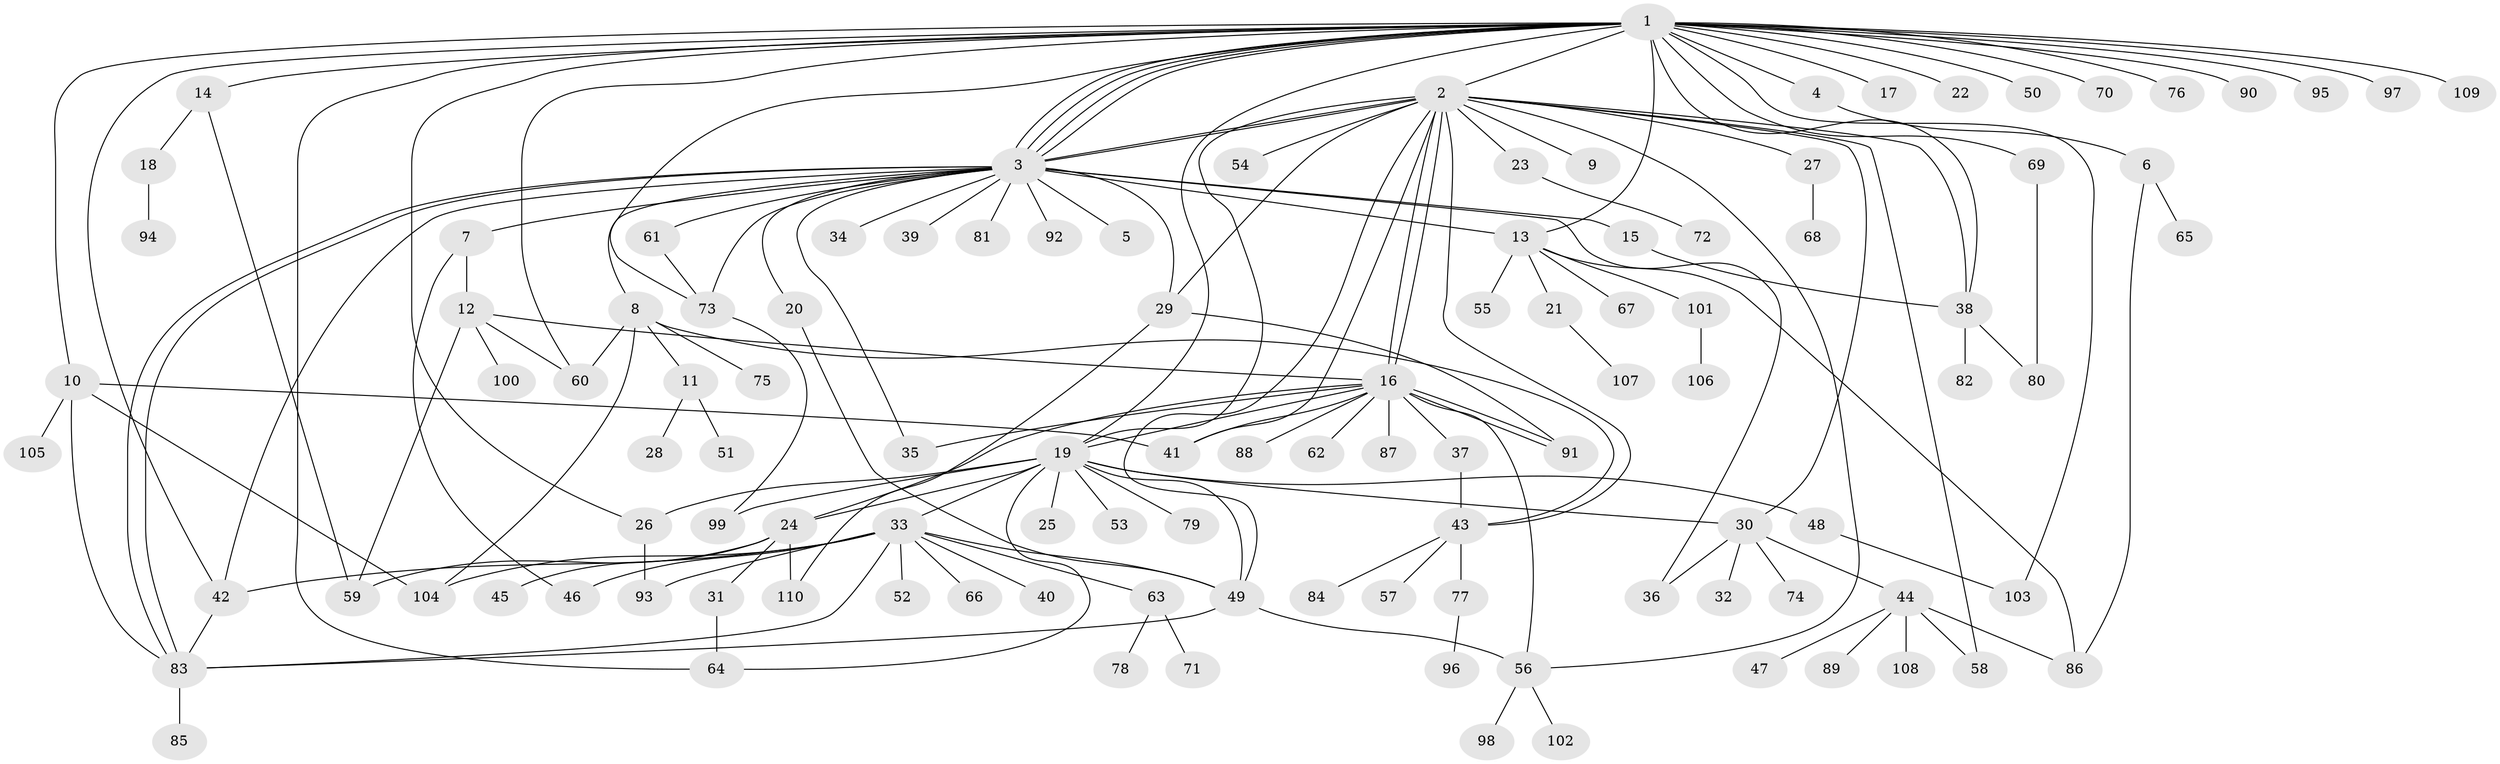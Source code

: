 // coarse degree distribution, {13: 0.022727272727272728, 2: 0.09090909090909091, 1: 0.45454545454545453, 4: 0.06818181818181818, 7: 0.045454545454545456, 15: 0.022727272727272728, 5: 0.022727272727272728, 3: 0.11363636363636363, 17: 0.022727272727272728, 9: 0.022727272727272728, 6: 0.09090909090909091, 12: 0.022727272727272728}
// Generated by graph-tools (version 1.1) at 2025/36/03/04/25 23:36:42]
// undirected, 110 vertices, 164 edges
graph export_dot {
  node [color=gray90,style=filled];
  1;
  2;
  3;
  4;
  5;
  6;
  7;
  8;
  9;
  10;
  11;
  12;
  13;
  14;
  15;
  16;
  17;
  18;
  19;
  20;
  21;
  22;
  23;
  24;
  25;
  26;
  27;
  28;
  29;
  30;
  31;
  32;
  33;
  34;
  35;
  36;
  37;
  38;
  39;
  40;
  41;
  42;
  43;
  44;
  45;
  46;
  47;
  48;
  49;
  50;
  51;
  52;
  53;
  54;
  55;
  56;
  57;
  58;
  59;
  60;
  61;
  62;
  63;
  64;
  65;
  66;
  67;
  68;
  69;
  70;
  71;
  72;
  73;
  74;
  75;
  76;
  77;
  78;
  79;
  80;
  81;
  82;
  83;
  84;
  85;
  86;
  87;
  88;
  89;
  90;
  91;
  92;
  93;
  94;
  95;
  96;
  97;
  98;
  99;
  100;
  101;
  102;
  103;
  104;
  105;
  106;
  107;
  108;
  109;
  110;
  1 -- 2;
  1 -- 3;
  1 -- 3;
  1 -- 3;
  1 -- 3;
  1 -- 4;
  1 -- 10;
  1 -- 13;
  1 -- 14;
  1 -- 17;
  1 -- 19;
  1 -- 22;
  1 -- 26;
  1 -- 38;
  1 -- 42;
  1 -- 50;
  1 -- 60;
  1 -- 64;
  1 -- 69;
  1 -- 70;
  1 -- 73;
  1 -- 76;
  1 -- 90;
  1 -- 95;
  1 -- 97;
  1 -- 103;
  1 -- 109;
  2 -- 3;
  2 -- 3;
  2 -- 9;
  2 -- 16;
  2 -- 16;
  2 -- 19;
  2 -- 23;
  2 -- 27;
  2 -- 29;
  2 -- 30;
  2 -- 38;
  2 -- 41;
  2 -- 43;
  2 -- 49;
  2 -- 54;
  2 -- 56;
  2 -- 58;
  3 -- 5;
  3 -- 7;
  3 -- 8;
  3 -- 13;
  3 -- 15;
  3 -- 20;
  3 -- 29;
  3 -- 34;
  3 -- 35;
  3 -- 36;
  3 -- 39;
  3 -- 42;
  3 -- 61;
  3 -- 73;
  3 -- 81;
  3 -- 83;
  3 -- 83;
  3 -- 92;
  4 -- 6;
  6 -- 65;
  6 -- 86;
  7 -- 12;
  7 -- 46;
  8 -- 11;
  8 -- 43;
  8 -- 60;
  8 -- 75;
  8 -- 104;
  10 -- 41;
  10 -- 83;
  10 -- 104;
  10 -- 105;
  11 -- 28;
  11 -- 51;
  12 -- 16;
  12 -- 59;
  12 -- 60;
  12 -- 100;
  13 -- 21;
  13 -- 55;
  13 -- 67;
  13 -- 86;
  13 -- 101;
  14 -- 18;
  14 -- 59;
  15 -- 38;
  16 -- 19;
  16 -- 24;
  16 -- 35;
  16 -- 37;
  16 -- 41;
  16 -- 56;
  16 -- 62;
  16 -- 87;
  16 -- 88;
  16 -- 91;
  16 -- 91;
  18 -- 94;
  19 -- 24;
  19 -- 25;
  19 -- 26;
  19 -- 30;
  19 -- 33;
  19 -- 48;
  19 -- 49;
  19 -- 53;
  19 -- 64;
  19 -- 79;
  19 -- 99;
  20 -- 49;
  21 -- 107;
  23 -- 72;
  24 -- 31;
  24 -- 45;
  24 -- 59;
  24 -- 110;
  26 -- 93;
  27 -- 68;
  29 -- 91;
  29 -- 110;
  30 -- 32;
  30 -- 36;
  30 -- 44;
  30 -- 74;
  31 -- 64;
  33 -- 40;
  33 -- 42;
  33 -- 46;
  33 -- 49;
  33 -- 52;
  33 -- 63;
  33 -- 66;
  33 -- 83;
  33 -- 93;
  33 -- 104;
  37 -- 43;
  38 -- 80;
  38 -- 82;
  42 -- 83;
  43 -- 57;
  43 -- 77;
  43 -- 84;
  44 -- 47;
  44 -- 58;
  44 -- 86;
  44 -- 89;
  44 -- 108;
  48 -- 103;
  49 -- 56;
  49 -- 83;
  56 -- 98;
  56 -- 102;
  61 -- 73;
  63 -- 71;
  63 -- 78;
  69 -- 80;
  73 -- 99;
  77 -- 96;
  83 -- 85;
  101 -- 106;
}
